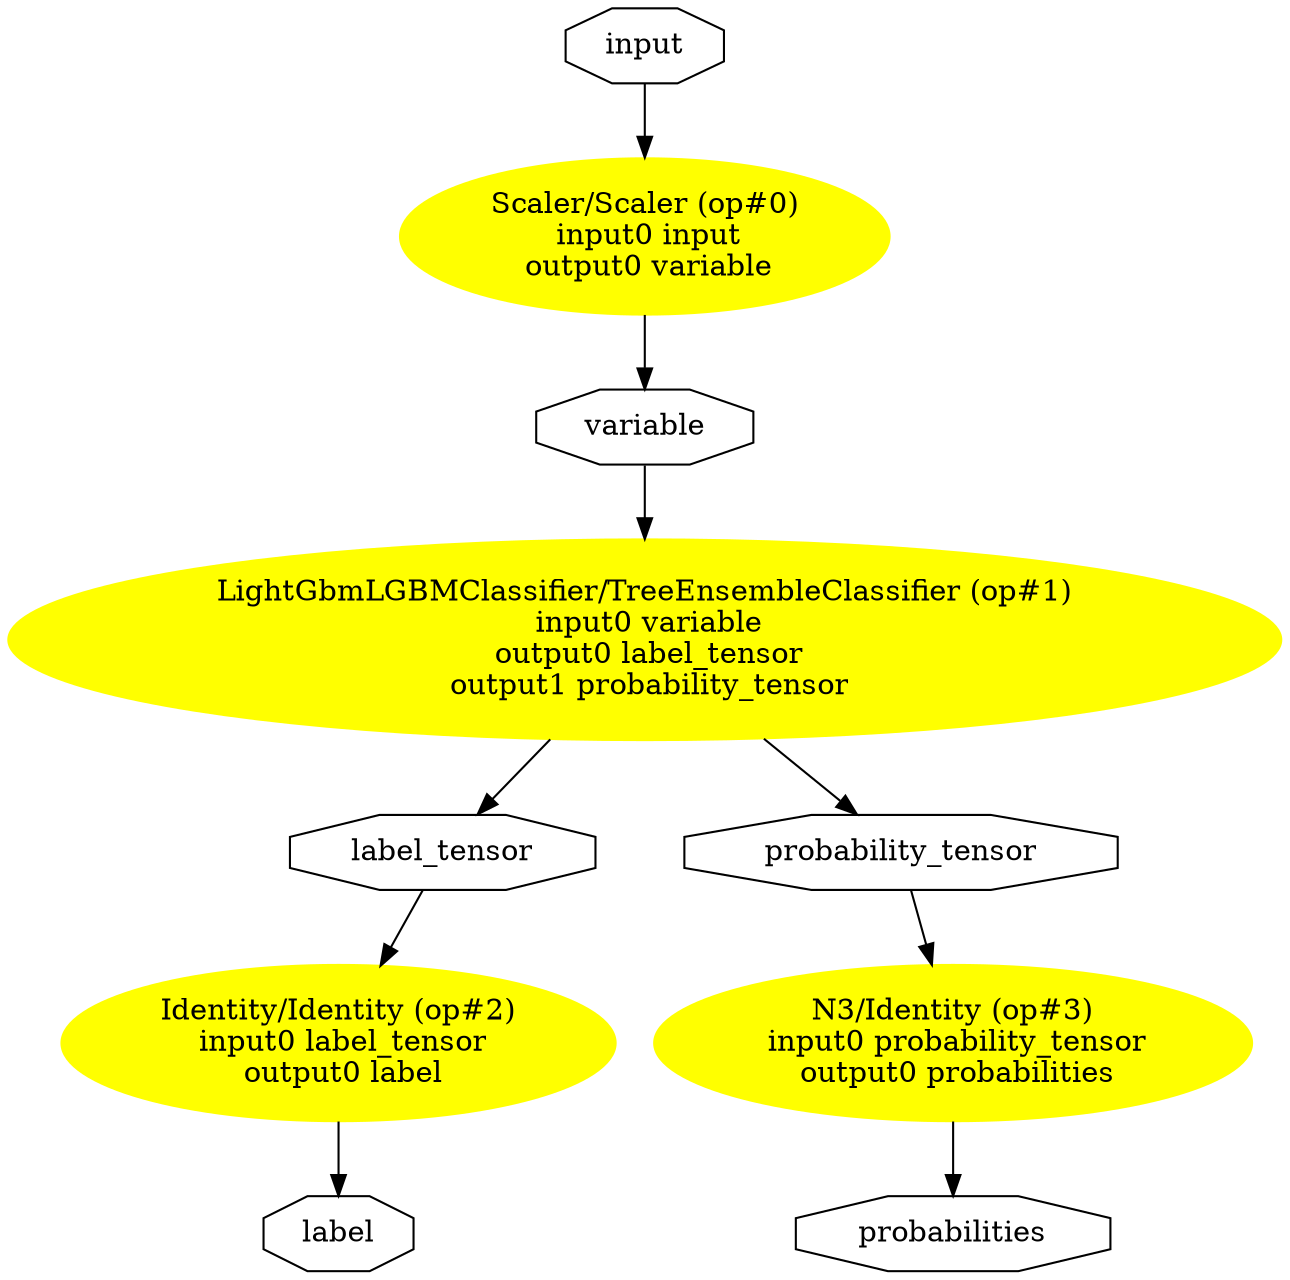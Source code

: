 digraph pipeline_lightgbm {
	graph [bb="0,0,610.94,606.07",
		rankdir=TB
	];
	node [label="\N"];
	"Scaler/Scaler (op#0)\n input0 input\n output0 variable"	 [URL="javascript:alert('')",
		color=yellow,
		fillcolor=yellow,
		height=1.041,
		pos="305.47,496.6",
		style=filled,
		width=3.2605];
	variable0	 [height=0.5,
		label=variable,
		pos="305.47,405.12",
		shape=octagon,
		width=1.4461];
	"Scaler/Scaler (op#0)\n input0 input\n output0 variable" -> variable0	 [pos="e,305.47,423.51 305.47,458.86 305.47,450.47 305.47,441.71 305.47,433.75"];
	input0	 [height=0.5,
		label=input,
		pos="305.47,588.07",
		shape=octagon,
		width=1.0552];
	input0 -> "Scaler/Scaler (op#0)\n input0 input\n output0 variable"	 [pos="e,305.47,534.3 305.47,570 305.47,562.59 305.47,553.62 305.47,544.53"];
	"LightGbmLGBMClassifier/TreeEnsembleClassifier (op#1)\n input0 variable\n output0 label_tensor\n output1 probability_tensor"	 [URL="javascript:alert('')",
		color=yellow,
		fillcolor=yellow,
		height=1.3356,
		pos="305.47,303.04",
		style=filled,
		width=8.4853];
	variable0 -> "LightGbmLGBMClassifier/TreeEnsembleClassifier (op#1)\n input0 variable\n output0 label_tensor\n output1 probability_tensor"	 [pos="e,305.47,351.36 305.47,386.87 305.47,379.54 305.47,370.65 305.47,361.43"];
	label_tensor0	 [height=0.5,
		label=label_tensor,
		pos="208.47,200.95",
		shape=octagon,
		width=2.0323];
	"LightGbmLGBMClassifier/TreeEnsembleClassifier (op#1)\n input0 variable\n output0 label_tensor\n output1 probability_tensor" -> label_tensor0	 [pos="e,225.74,219.13 260.09,255.28 250.64,245.33 241.02,235.21 232.69,226.44"];
	probability_tensor0	 [height=0.5,
		label=probability_tensor,
		pos="428.47,200.95",
		shape=octagon,
		width=2.8921];
	"LightGbmLGBMClassifier/TreeEnsembleClassifier (op#1)\n input0 variable\n output0 label_tensor\n output1 probability_tensor" -> probability_tensor0	 [pos="e,406.72,219 362.65,255.58 375.15,245.21 387.88,234.64 398.78,225.59"];
	"Identity/Identity (op#2)\n input0 label_tensor\n output0 label"	 [URL="javascript:alert('')",
		color=yellow,
		fillcolor=yellow,
		height=1.041,
		pos="159.47,109.48",
		style=filled,
		width=3.6927];
	label_tensor0 -> "Identity/Identity (op#2)\n input0 label_tensor\n output0 label"	 [pos="e,179.47,146.81 198.79,182.88 194.56,174.99 189.39,165.33 184.2,155.65"];
	"N3/Identity (op#3)\n input0 probability_tensor\n output0 probabilities"	 [URL="javascript:alert('')",
		color=yellow,
		fillcolor=yellow,
		height=1.041,
		pos="453.47,109.48",
		style=filled,
		width=3.9873];
	probability_tensor0 -> "N3/Identity (op#3)\n input0 probability_tensor\n output0 probabilities"	 [pos="e,443.17,147.18 433.41,182.88 435.46,175.39 437.94,166.3 440.45,157.12"];
	label0	 [height=0.5,
		label=label,
		pos="159.47,18",
		shape=octagon,
		width=0.99661];
	"Identity/Identity (op#2)\n input0 label_tensor\n output0 label" -> label0	 [pos="e,159.47,36.395 159.47,71.741 159.47,63.35 159.47,54.588 159.47,46.633"];
	probabilities0	 [height=0.5,
		label=probabilities,
		pos="453.47,18",
		shape=octagon,
		width=2.0909];
	"N3/Identity (op#3)\n input0 probability_tensor\n output0 probabilities" -> probabilities0	 [pos="e,453.47,36.395 453.47,71.741 453.47,63.35 453.47,54.588 453.47,46.633"];
}

